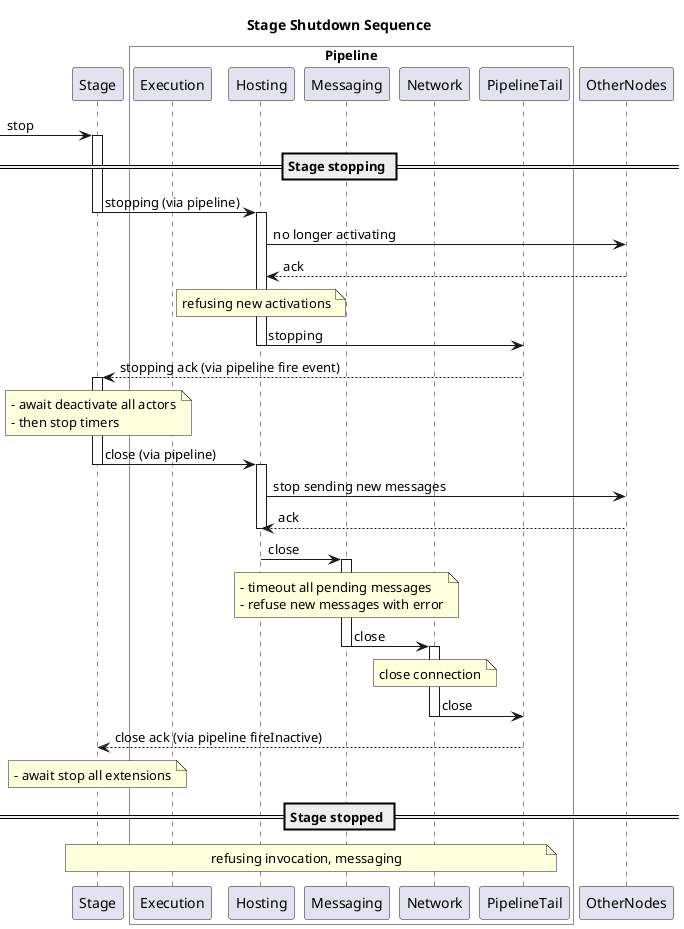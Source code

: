 @startuml

title Stage Shutdown Sequence

participant Stage
box "Pipeline"  #White
participant Execution
participant Hosting
participant Messaging
participant Network
participant PipelineTail
end box
participant OtherNodes
[-> Stage : stop
== Stage stopping ==
activate Stage
Stage -> Hosting : stopping (via pipeline)
deactivate Stage
activate Hosting
Hosting  -> OtherNodes : no longer activating
Hosting  <-- OtherNodes : ack
note over Hosting
    refusing new activations
end note
Hosting -> PipelineTail : stopping
deactivate Hosting

Stage <-- PipelineTail : stopping ack (via pipeline fire event)
activate Stage

note over Stage
    - await deactivate all actors
    - then stop timers
end note


Stage -> Hosting: close (via pipeline)
deactivate Stage

activate Hosting
Hosting  -> OtherNodes : stop sending new messages
Hosting  <-- OtherNodes : ack
deactivate Hosting
Hosting -> Messaging : close
note over Messaging
    - timeout all pending messages
    - refuse new messages with error
end note
activate Messaging
Messaging -> Network : close
deactivate Messaging
activate Network
note over Network
    close connection
end note
Network -> PipelineTail : close
deactivate Network
Stage <-- PipelineTail : close ack (via pipeline fireInactive)

note over Stage
    - await stop all extensions
end note

== Stage stopped ==

note over Stage, PipelineTail
  refusing invocation, messaging
end note


@enduml

